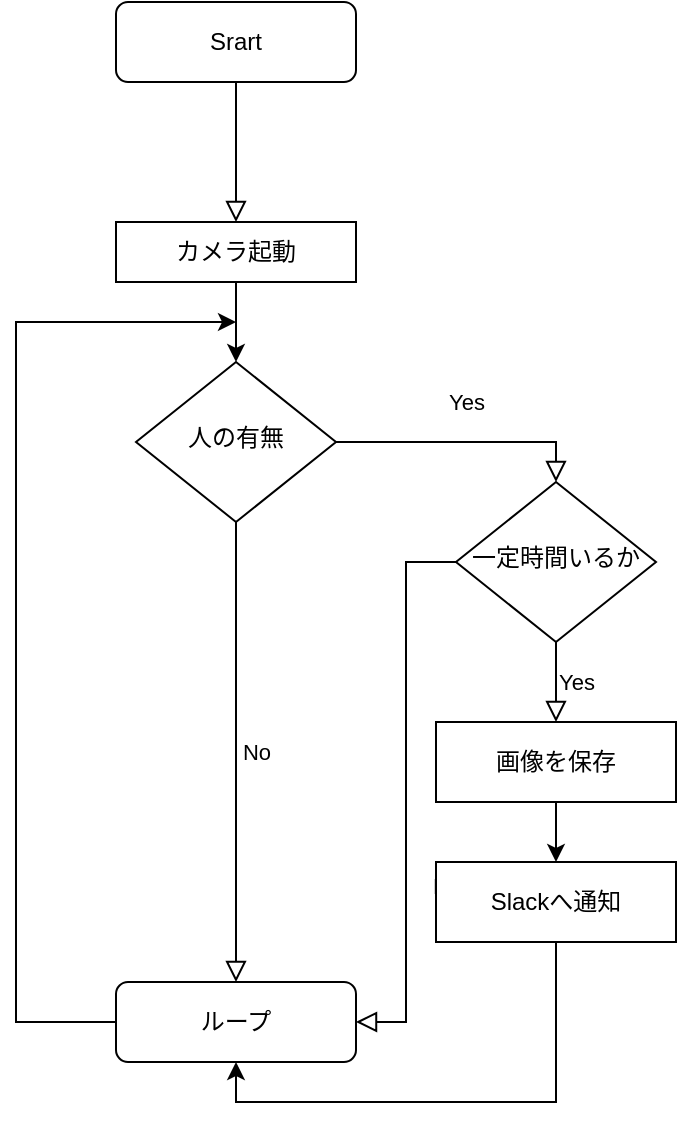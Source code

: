 <mxfile version="17.1.3" type="github">
  <diagram id="C5RBs43oDa-KdzZeNtuy" name="Page-1">
    <mxGraphModel dx="946" dy="614" grid="1" gridSize="10" guides="1" tooltips="1" connect="1" arrows="1" fold="1" page="1" pageScale="1" pageWidth="827" pageHeight="1169" math="0" shadow="0">
      <root>
        <mxCell id="WIyWlLk6GJQsqaUBKTNV-0" />
        <mxCell id="WIyWlLk6GJQsqaUBKTNV-1" parent="WIyWlLk6GJQsqaUBKTNV-0" />
        <mxCell id="ZcmDi9jEiyELuUDmYZfr-16" value="" style="rounded=0;html=1;jettySize=auto;orthogonalLoop=1;fontSize=11;endArrow=block;endFill=0;endSize=8;strokeWidth=1;shadow=0;labelBackgroundColor=none;edgeStyle=orthogonalEdgeStyle;entryX=0.5;entryY=0;entryDx=0;entryDy=0;" edge="1" parent="WIyWlLk6GJQsqaUBKTNV-1" source="ZcmDi9jEiyELuUDmYZfr-17" target="ZcmDi9jEiyELuUDmYZfr-26">
          <mxGeometry relative="1" as="geometry" />
        </mxCell>
        <mxCell id="ZcmDi9jEiyELuUDmYZfr-17" value="Srart" style="rounded=1;whiteSpace=wrap;html=1;fontSize=12;glass=0;strokeWidth=1;shadow=0;" vertex="1" parent="WIyWlLk6GJQsqaUBKTNV-1">
          <mxGeometry x="170" y="40" width="120" height="40" as="geometry" />
        </mxCell>
        <mxCell id="ZcmDi9jEiyELuUDmYZfr-18" value="Yes" style="rounded=0;html=1;jettySize=auto;orthogonalLoop=1;fontSize=11;endArrow=block;endFill=0;endSize=8;strokeWidth=1;shadow=0;labelBackgroundColor=none;edgeStyle=orthogonalEdgeStyle;entryX=0.5;entryY=0;entryDx=0;entryDy=0;" edge="1" parent="WIyWlLk6GJQsqaUBKTNV-1" source="ZcmDi9jEiyELuUDmYZfr-20" target="ZcmDi9jEiyELuUDmYZfr-24">
          <mxGeometry y="20" relative="1" as="geometry">
            <mxPoint as="offset" />
          </mxGeometry>
        </mxCell>
        <mxCell id="ZcmDi9jEiyELuUDmYZfr-19" value="No" style="edgeStyle=orthogonalEdgeStyle;rounded=0;html=1;jettySize=auto;orthogonalLoop=1;fontSize=11;endArrow=block;endFill=0;endSize=8;strokeWidth=1;shadow=0;labelBackgroundColor=none;" edge="1" parent="WIyWlLk6GJQsqaUBKTNV-1" source="ZcmDi9jEiyELuUDmYZfr-20" target="ZcmDi9jEiyELuUDmYZfr-21">
          <mxGeometry y="10" relative="1" as="geometry">
            <mxPoint as="offset" />
          </mxGeometry>
        </mxCell>
        <mxCell id="ZcmDi9jEiyELuUDmYZfr-20" value="人の有無" style="rhombus;whiteSpace=wrap;html=1;shadow=0;fontFamily=Helvetica;fontSize=12;align=center;strokeWidth=1;spacing=6;spacingTop=-4;" vertex="1" parent="WIyWlLk6GJQsqaUBKTNV-1">
          <mxGeometry x="180" y="220" width="100" height="80" as="geometry" />
        </mxCell>
        <mxCell id="ZcmDi9jEiyELuUDmYZfr-21" value="ループ" style="rounded=1;whiteSpace=wrap;html=1;fontSize=12;glass=0;strokeWidth=1;shadow=0;" vertex="1" parent="WIyWlLk6GJQsqaUBKTNV-1">
          <mxGeometry x="170" y="530" width="120" height="40" as="geometry" />
        </mxCell>
        <mxCell id="ZcmDi9jEiyELuUDmYZfr-22" value="No" style="rounded=0;html=1;jettySize=auto;orthogonalLoop=1;fontSize=11;endArrow=block;endFill=0;endSize=8;strokeWidth=1;shadow=0;labelBackgroundColor=none;edgeStyle=orthogonalEdgeStyle;entryX=1;entryY=0.5;entryDx=0;entryDy=0;" edge="1" parent="WIyWlLk6GJQsqaUBKTNV-1" source="ZcmDi9jEiyELuUDmYZfr-24" target="ZcmDi9jEiyELuUDmYZfr-21">
          <mxGeometry x="0.333" y="20" relative="1" as="geometry">
            <mxPoint as="offset" />
            <mxPoint x="550" y="350.0" as="targetPoint" />
          </mxGeometry>
        </mxCell>
        <mxCell id="ZcmDi9jEiyELuUDmYZfr-23" value="Yes" style="edgeStyle=orthogonalEdgeStyle;rounded=0;html=1;jettySize=auto;orthogonalLoop=1;fontSize=11;endArrow=block;endFill=0;endSize=8;strokeWidth=1;shadow=0;labelBackgroundColor=none;entryX=0.5;entryY=0;entryDx=0;entryDy=0;" edge="1" parent="WIyWlLk6GJQsqaUBKTNV-1" source="ZcmDi9jEiyELuUDmYZfr-24" target="ZcmDi9jEiyELuUDmYZfr-27">
          <mxGeometry y="10" relative="1" as="geometry">
            <mxPoint as="offset" />
            <mxPoint x="330" y="380" as="targetPoint" />
          </mxGeometry>
        </mxCell>
        <mxCell id="ZcmDi9jEiyELuUDmYZfr-24" value="一定時間いるか" style="rhombus;whiteSpace=wrap;html=1;shadow=0;fontFamily=Helvetica;fontSize=12;align=center;strokeWidth=1;spacing=6;spacingTop=-4;" vertex="1" parent="WIyWlLk6GJQsqaUBKTNV-1">
          <mxGeometry x="340" y="280" width="100" height="80" as="geometry" />
        </mxCell>
        <mxCell id="ZcmDi9jEiyELuUDmYZfr-25" style="edgeStyle=orthogonalEdgeStyle;rounded=0;orthogonalLoop=1;jettySize=auto;html=1;exitX=0.5;exitY=1;exitDx=0;exitDy=0;entryX=0.5;entryY=0;entryDx=0;entryDy=0;" edge="1" parent="WIyWlLk6GJQsqaUBKTNV-1" source="ZcmDi9jEiyELuUDmYZfr-26" target="ZcmDi9jEiyELuUDmYZfr-20">
          <mxGeometry relative="1" as="geometry" />
        </mxCell>
        <mxCell id="ZcmDi9jEiyELuUDmYZfr-26" value="カメラ起動" style="rounded=0;whiteSpace=wrap;html=1;" vertex="1" parent="WIyWlLk6GJQsqaUBKTNV-1">
          <mxGeometry x="170" y="150" width="120" height="30" as="geometry" />
        </mxCell>
        <mxCell id="ZcmDi9jEiyELuUDmYZfr-27" value="画像を保存" style="rounded=0;whiteSpace=wrap;html=1;" vertex="1" parent="WIyWlLk6GJQsqaUBKTNV-1">
          <mxGeometry x="330" y="400" width="120" height="40" as="geometry" />
        </mxCell>
        <mxCell id="ZcmDi9jEiyELuUDmYZfr-28" value="" style="endArrow=classic;html=1;rounded=0;exitX=0;exitY=0.5;exitDx=0;exitDy=0;" edge="1" parent="WIyWlLk6GJQsqaUBKTNV-1" source="ZcmDi9jEiyELuUDmYZfr-21">
          <mxGeometry width="50" height="50" relative="1" as="geometry">
            <mxPoint x="180" y="380.0" as="sourcePoint" />
            <mxPoint x="230" y="200" as="targetPoint" />
            <Array as="points">
              <mxPoint x="120" y="550" />
              <mxPoint x="120" y="200" />
            </Array>
          </mxGeometry>
        </mxCell>
        <mxCell id="ZcmDi9jEiyELuUDmYZfr-29" value="" style="endArrow=classic;html=1;rounded=0;exitX=0.5;exitY=1;exitDx=0;exitDy=0;entryX=0.5;entryY=0;entryDx=0;entryDy=0;" edge="1" parent="WIyWlLk6GJQsqaUBKTNV-1" source="ZcmDi9jEiyELuUDmYZfr-27" target="ZcmDi9jEiyELuUDmYZfr-30">
          <mxGeometry width="50" height="50" relative="1" as="geometry">
            <mxPoint x="360" y="350" as="sourcePoint" />
            <mxPoint x="390" y="480" as="targetPoint" />
          </mxGeometry>
        </mxCell>
        <mxCell id="ZcmDi9jEiyELuUDmYZfr-30" value="Slackへ通知" style="rounded=0;whiteSpace=wrap;html=1;" vertex="1" parent="WIyWlLk6GJQsqaUBKTNV-1">
          <mxGeometry x="330" y="470" width="120" height="40" as="geometry" />
        </mxCell>
        <mxCell id="ZcmDi9jEiyELuUDmYZfr-31" value="" style="endArrow=classic;html=1;rounded=0;exitX=0.5;exitY=1;exitDx=0;exitDy=0;entryX=0.5;entryY=1;entryDx=0;entryDy=0;" edge="1" parent="WIyWlLk6GJQsqaUBKTNV-1" source="ZcmDi9jEiyELuUDmYZfr-30" target="ZcmDi9jEiyELuUDmYZfr-21">
          <mxGeometry width="50" height="50" relative="1" as="geometry">
            <mxPoint x="360" y="380" as="sourcePoint" />
            <mxPoint x="390" y="540.0" as="targetPoint" />
            <Array as="points">
              <mxPoint x="390" y="590" />
              <mxPoint x="230" y="590" />
            </Array>
          </mxGeometry>
        </mxCell>
      </root>
    </mxGraphModel>
  </diagram>
</mxfile>
